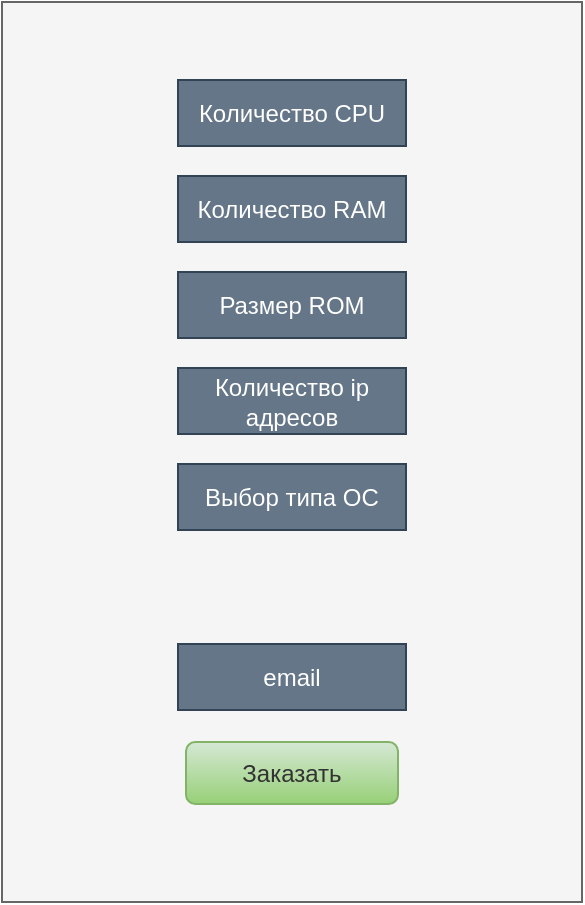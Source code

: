 <mxfile scale="1" border="20">
    <diagram id="q6Lu0Hr8K7yvGuCoGSIY" name="Страница 1">
        <mxGraphModel dx="556" dy="618" grid="0" gridSize="10" guides="1" tooltips="1" connect="1" arrows="1" fold="1" page="1" pageScale="1" pageWidth="827" pageHeight="1169" background="#ffffff" math="0" shadow="0">
            <root>
                <mxCell id="0"/>
                <mxCell id="1" parent="0"/>
                <mxCell id="2" value="" style="rounded=0;whiteSpace=wrap;html=1;fillColor=#f5f5f5;fontColor=#333333;strokeColor=#666666;" vertex="1" parent="1">
                    <mxGeometry x="138" y="78" width="290" height="450" as="geometry"/>
                </mxCell>
                <mxCell id="3" value="Количество CPU" style="rounded=0;whiteSpace=wrap;html=1;fillColor=#647687;fontColor=#ffffff;strokeColor=#314354;" vertex="1" parent="1">
                    <mxGeometry x="226" y="117" width="114" height="33" as="geometry"/>
                </mxCell>
                <mxCell id="4" value="Количество RAM" style="rounded=0;whiteSpace=wrap;html=1;fillColor=#647687;fontColor=#ffffff;strokeColor=#314354;" vertex="1" parent="1">
                    <mxGeometry x="226" y="165" width="114" height="33" as="geometry"/>
                </mxCell>
                <mxCell id="5" value="Размер ROM" style="rounded=0;whiteSpace=wrap;html=1;fillColor=#647687;fontColor=#ffffff;strokeColor=#314354;" vertex="1" parent="1">
                    <mxGeometry x="226" y="213" width="114" height="33" as="geometry"/>
                </mxCell>
                <mxCell id="6" value="Количество ip адресов" style="rounded=0;whiteSpace=wrap;html=1;fillColor=#647687;fontColor=#ffffff;strokeColor=#314354;" vertex="1" parent="1">
                    <mxGeometry x="226" y="261" width="114" height="33" as="geometry"/>
                </mxCell>
                <mxCell id="7" value="Выбор типа ОС" style="rounded=0;whiteSpace=wrap;html=1;fillColor=#647687;fontColor=#ffffff;strokeColor=#314354;" vertex="1" parent="1">
                    <mxGeometry x="226" y="309" width="114" height="33" as="geometry"/>
                </mxCell>
                <mxCell id="8" value="Заказать" style="rounded=1;whiteSpace=wrap;html=1;fillColor=#d5e8d4;strokeColor=#82b366;gradientColor=#97d077;fontColor=#333333;" vertex="1" parent="1">
                    <mxGeometry x="230" y="448" width="106" height="31" as="geometry"/>
                </mxCell>
                <mxCell id="9" value="email" style="rounded=0;whiteSpace=wrap;html=1;fillColor=#647687;fontColor=#ffffff;strokeColor=#314354;" vertex="1" parent="1">
                    <mxGeometry x="226" y="399" width="114" height="33" as="geometry"/>
                </mxCell>
            </root>
        </mxGraphModel>
    </diagram>
</mxfile>
